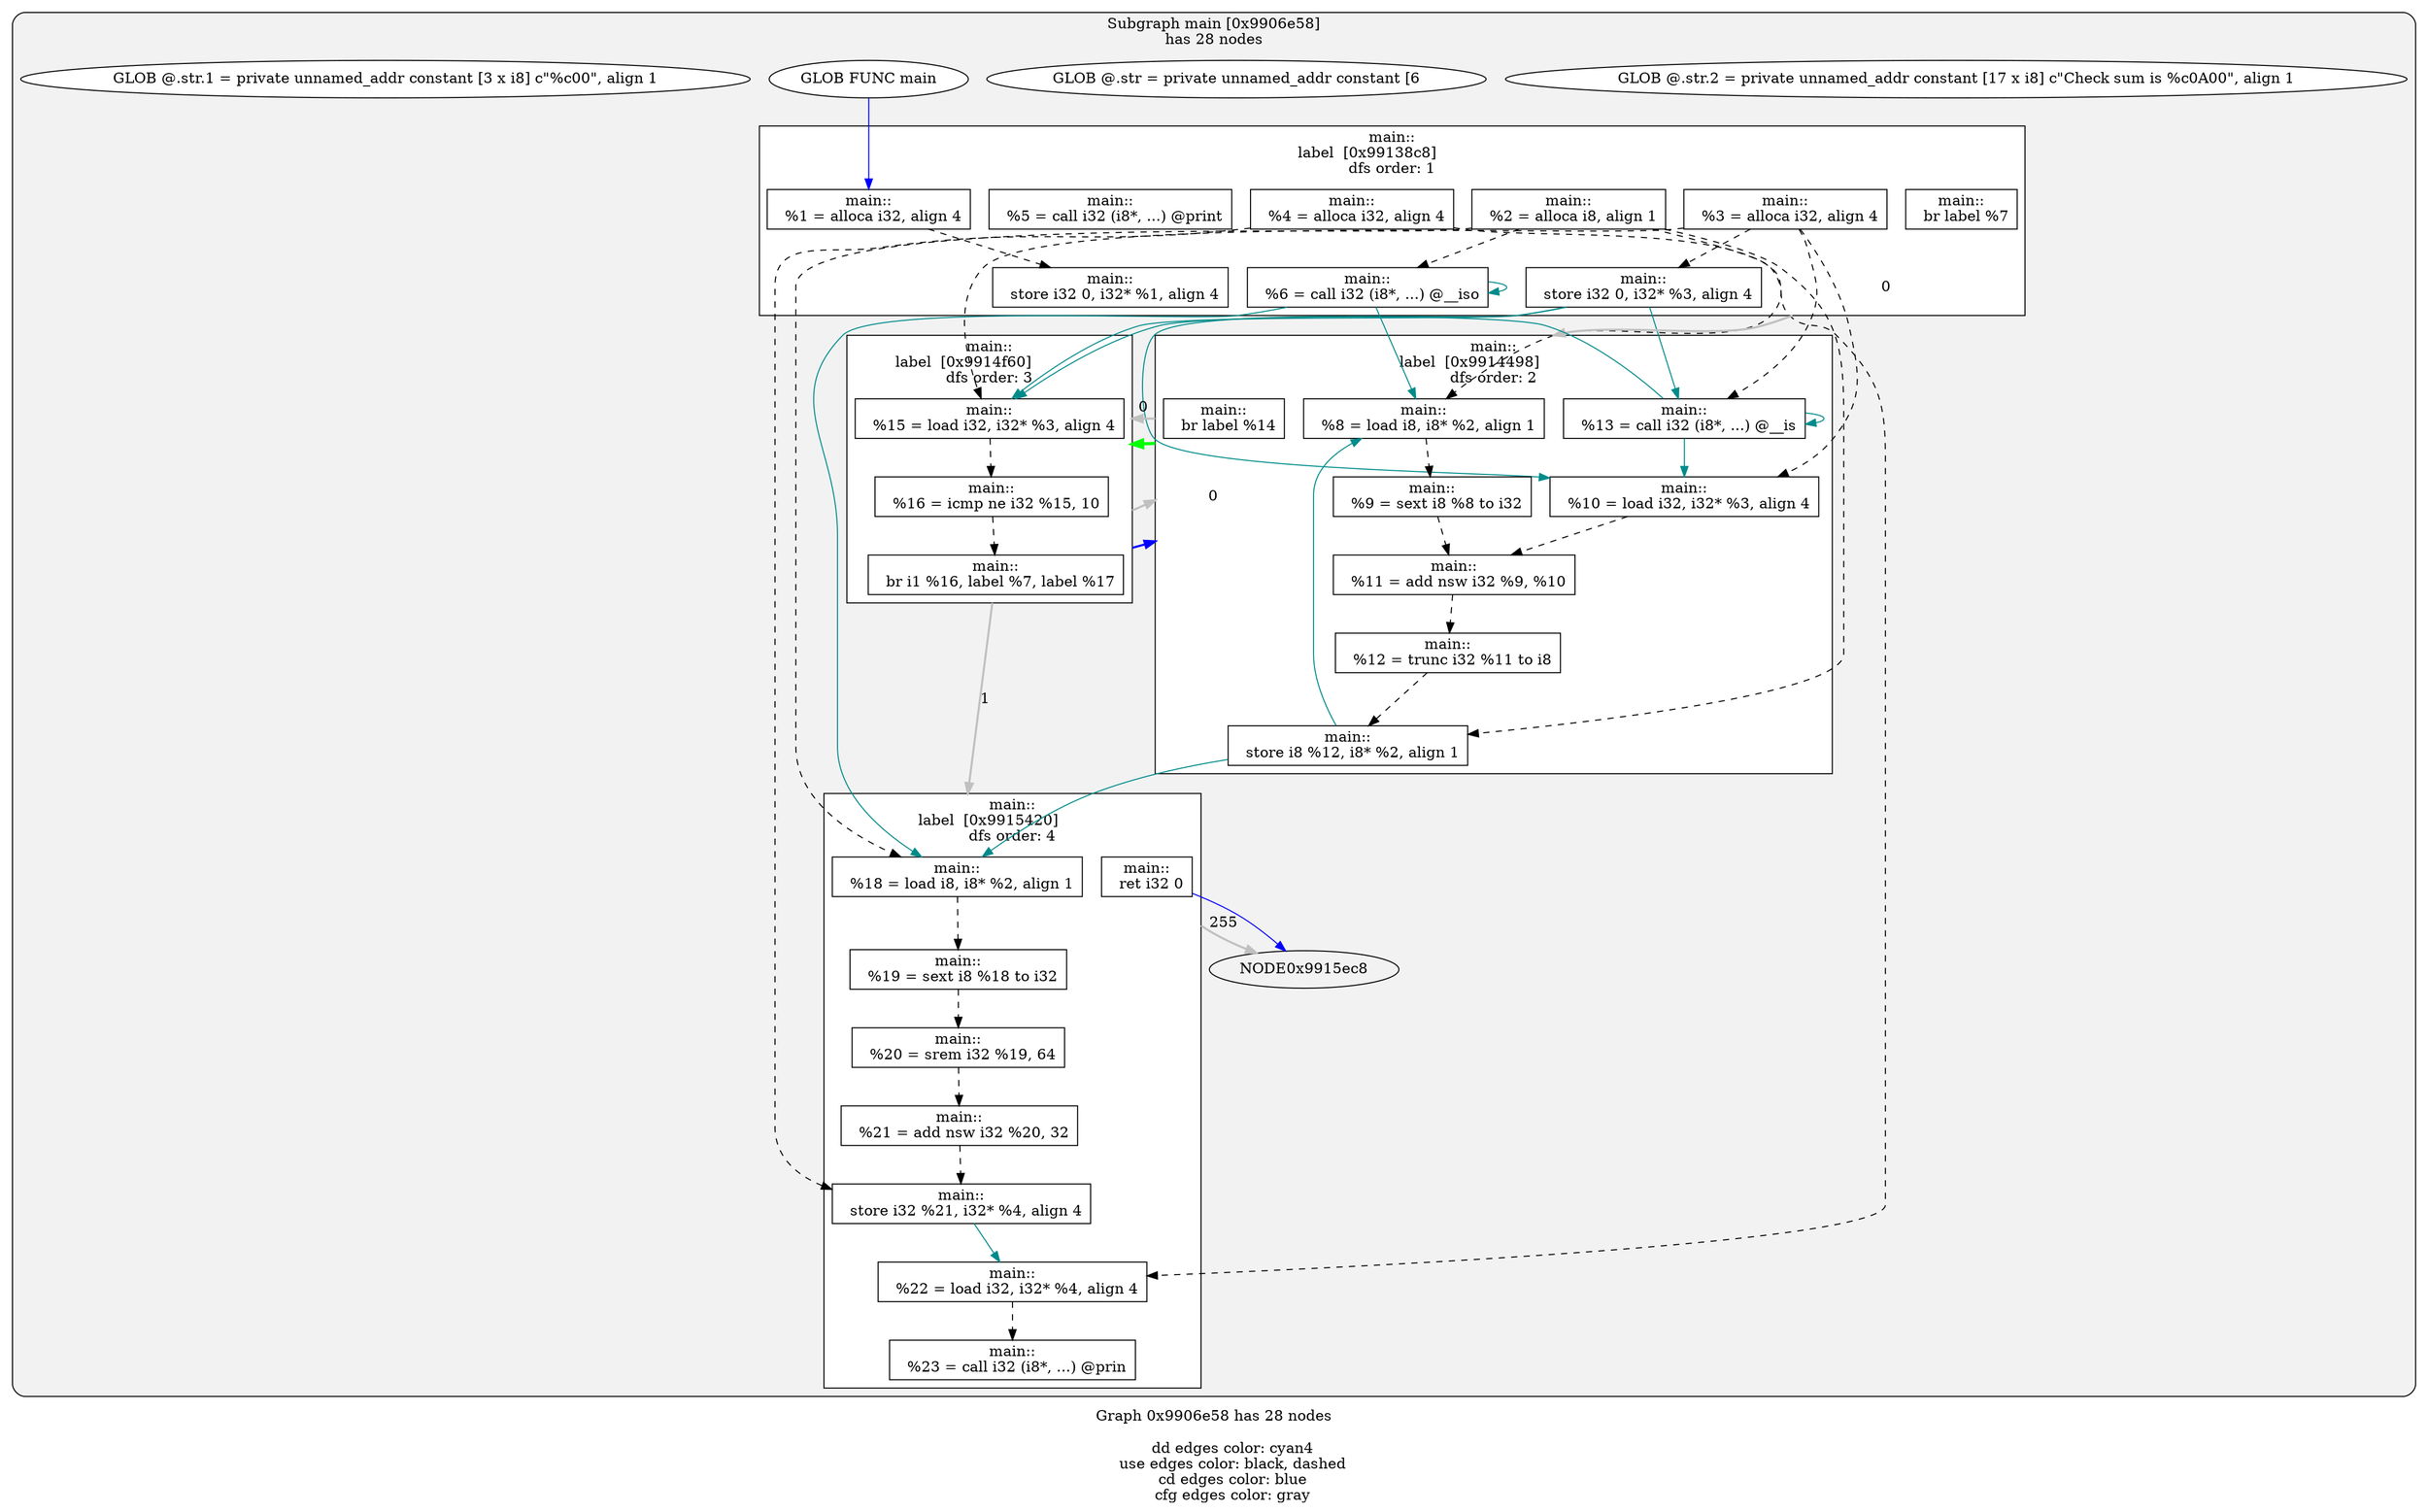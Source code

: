 digraph "DependenceGraph" {
	compound=true label="Graph 0x9906e58 has 28 nodes\n
	dd edges color: cyan4
	use edges color: black, dashed
	cd edges color: blue
	cfg edges color: gray"

	/* subgraph 0x9906e58 nodes */
	subgraph cluster_0x9906e58 {
		style="filled, rounded" fillcolor=gray95
		label="Subgraph main [0x9906e58]\nhas 28 nodes
"
		/* Basic Block main::
label  [0x99138c8] */
		subgraph cluster_bb_0x99138c8 {
			style=filled fillcolor=white
			label="main::
label  [0x99138c8]		\ndfs order: 1"
			NODE0x99139d8 [shape=rect label="0x9907bf4"]
			NODE0x9913af8 [shape=rect label="0x990e1ac"]
			NODE0x9913c18 [shape=rect label="0x990b9a4"]
			NODE0x9913d38 [shape=rect label="0x990c144"]
			NODE0x9913e58 [shape=rect label="0x990c188"]
			NODE0x9913f88 [shape=rect label="0x990c1c8"]
			NODE0x99140d0 [shape=rect label="0x990c21c"]
			NODE0x9914218 [shape=rect label="0x990c260"]
			NODE0x9914348 [shape=rect label="0x990c294"]
		} /* cluster_bb_0x99138c8 */

		/* Basic Block main::
label  [0x9914498] */
		subgraph cluster_bb_0x9914498 {
			style=filled fillcolor=white
			label="main::
label  [0x9914498]		\ndfs order: 2"
			NODE0x99145a8 [shape=rect label="0x990c2c4"]
			NODE0x99146d8 [shape=rect label="0x990c2fc"]
			NODE0x9914808 [shape=rect label="0x990c32c"]
			NODE0x9914938 [shape=rect label="0x990c370"]
			NODE0x9914a68 [shape=rect label="0x990c3a4"]
			NODE0x9914b98 [shape=rect label="0x990c3e0"]
			NODE0x9914cc8 [shape=rect label="0x990c42c"]
			NODE0x9914e10 [shape=rect label="0x990c464"]
		} /* cluster_bb_0x9914498 */

		/* Basic Block main::
label  [0x9914f60] */
		subgraph cluster_bb_0x9914f60 {
			style=filled fillcolor=white
			label="main::
label  [0x9914f60]		\ndfs order: 3"
			NODE0x9915070 [shape=rect label="0x990c494"]
			NODE0x99151a0 [shape=rect label="0x990c4d8"]
			NODE0x99152d0 [shape=rect label="0x990c524"]
		} /* cluster_bb_0x9914f60 */

		/* Basic Block main::
label  [0x9915420] */
		subgraph cluster_bb_0x9915420 {
			style=filled fillcolor=white
			label="main::
label  [0x9915420]		\ndfs order: 4"
			NODE0x9915530 [shape=rect label="0x990c554"]
			NODE0x9915660 [shape=rect label="0x990b9dc"]
			NODE0x9915790 [shape=rect label="0x990b930"]
			NODE0x99158c0 [shape=rect label="0x990b970"]
			NODE0x99159f0 [shape=rect label="0x990bc80"]
			NODE0x9915b20 [shape=rect label="0x990bcb4"]
			NODE0x9915c50 [shape=rect label="0x990c5a4"]
			NODE0x9915d98 [shape=rect label="0x990c5dc"]
		} /* cluster_bb_0x9915420 */

	NODE0x9914348 -> NODE0x99145a8 [penwidth=2 label="0"  ltail=cluster_bb_0x99138c8  lhead=cluster_bb_0x9914498  color="gray"]
	NODE0x9914e10 -> NODE0x9915070 [penwidth=2 label="0"  ltail=cluster_bb_0x9914498  lhead=cluster_bb_0x9914f60  color="gray"]
	/* post-dominance frontiers */
NODE0x99145a8 -> NODE0x99152d0 [penwidth=3 color=green  ltail=cluster_bb_0x9914498  lhead=cluster_bb_0x9914f60 constraint=false]
	NODE0x99152d0 -> NODE0x99145a8 [penwidth=2 label="0"  ltail=cluster_bb_0x9914f60  lhead=cluster_bb_0x9914498  color="gray"]
	NODE0x99152d0 -> NODE0x9915530 [penwidth=2 label="1"  ltail=cluster_bb_0x9914f60  lhead=cluster_bb_0x9915420  color="gray"]
	NODE0x99152d0 -> NODE0x99145a8 [penwidth=2 color=blue  ltail=cluster_bb_0x9914f60  lhead=cluster_bb_0x9914498]
	NODE0x9915d98 -> NODE0x9915ec8 [penwidth=2 label="255"  ltail=cluster_bb_0x9915420  lhead=cluster_bb_0x9915fc8  color="gray"]
		NODE0x99139d8 [label="main::
  %1 = alloca i32, align 4" style=filled fillcolor=white]
		/* -- node 0x9907bf4
		 * ------------------------------------------- */
		/* DD edges */
		/* USE edges */
		NODE0x99139d8 -> NODE0x9913e58 [color="black" rank=max style="dashed"]
		/* CD edges */
		/* ID edges */
		NODE0x9915790 [label="main::
  %20 = srem i32 %19, 64" style=filled fillcolor=white]
		/* -- node 0x990b930
		 * ------------------------------------------- */
		/* DD edges */
		/* USE edges */
		NODE0x9915790 -> NODE0x99158c0 [color="black" rank=max style="dashed"]
		/* CD edges */
		/* ID edges */
		NODE0x99158c0 [label="main::
  %21 = add nsw i32 %20, 32" style=filled fillcolor=white]
		/* -- node 0x990b970
		 * ------------------------------------------- */
		/* DD edges */
		/* USE edges */
		NODE0x99158c0 -> NODE0x99159f0 [color="black" rank=max style="dashed"]
		/* CD edges */
		/* ID edges */
		NODE0x9913c18 [label="main::
  %3 = alloca i32, align 4" style=filled fillcolor=white]
		/* -- node 0x990b9a4
		 * ------------------------------------------- */
		/* DD edges */
		/* USE edges */
		NODE0x9913c18 -> NODE0x9914218 [color="black" rank=max style="dashed"]
		NODE0x9913c18 -> NODE0x9914808 [color="black" rank=max style="dashed"]
		NODE0x9913c18 -> NODE0x9914cc8 [color="black" rank=max style="dashed"]
		NODE0x9913c18 -> NODE0x9915070 [color="black" rank=max style="dashed"]
		/* CD edges */
		/* ID edges */
		NODE0x9915660 [label="main::
  %19 = sext i8 %18 to i32" style=filled fillcolor=white]
		/* -- node 0x990b9dc
		 * ------------------------------------------- */
		/* DD edges */
		/* USE edges */
		NODE0x9915660 -> NODE0x9915790 [color="black" rank=max style="dashed"]
		/* CD edges */
		/* ID edges */
		NODE0x99159f0 [label="main::
  store i32 %21, i32* %4, align 4" style=filled fillcolor=white]
		/* -- node 0x990bc80
		 * ------------------------------------------- */
		/* DD edges */
		NODE0x99159f0 -> NODE0x9915b20 [color="cyan4" rank=max]
		/* USE edges */
		/* CD edges */
		/* ID edges */
		NODE0x9915b20 [label="main::
  %22 = load i32, i32* %4, align 4" style=filled fillcolor=white]
		/* -- node 0x990bcb4
		 * ------------------------------------------- */
		/* DD edges */
		/* USE edges */
		NODE0x9915b20 -> NODE0x9915c50 [color="black" rank=max style="dashed"]
		/* CD edges */
		/* ID edges */
		NODE0x9913d38 [label="main::
  %4 = alloca i32, align 4" style=filled fillcolor=white]
		/* -- node 0x990c144
		 * ------------------------------------------- */
		/* DD edges */
		/* USE edges */
		NODE0x9913d38 -> NODE0x99159f0 [color="black" rank=max style="dashed"]
		NODE0x9913d38 -> NODE0x9915b20 [color="black" rank=max style="dashed"]
		/* CD edges */
		/* ID edges */
		NODE0x9913e58 [label="main::
  store i32 0, i32* %1, align 4" style=filled fillcolor=white]
		/* -- node 0x990c188
		 * ------------------------------------------- */
		/* DD edges */
		/* USE edges */
		/* CD edges */
		/* ID edges */
		NODE0x9913f88 [label="main::
  %5 = call i32 (i8*, ...) @print" style=filled fillcolor=white]
		/* -- node 0x990c1c8
		 * ------------------------------------------- */
		/* DD edges */
		/* USE edges */
		/* CD edges */
		/* ID edges */
		NODE0x99140d0 [label="main::
  %6 = call i32 (i8*, ...) @__iso" style=filled fillcolor=white]
		/* -- node 0x990c21c
		 * ------------------------------------------- */
		/* DD edges */
		NODE0x99140d0 -> NODE0x99140d0 [color="cyan4" rank=max]
		NODE0x99140d0 -> NODE0x99145a8 [color="cyan4" rank=max]
		NODE0x99140d0 -> NODE0x9915530 [color="cyan4" rank=max]
		/* USE edges */
		/* CD edges */
		/* ID edges */
		NODE0x9914218 [label="main::
  store i32 0, i32* %3, align 4" style=filled fillcolor=white]
		/* -- node 0x990c260
		 * ------------------------------------------- */
		/* DD edges */
		NODE0x9914218 -> NODE0x9914808 [color="cyan4" rank=max]
		NODE0x9914218 -> NODE0x9914cc8 [color="cyan4" rank=max]
		NODE0x9914218 -> NODE0x9915070 [color="cyan4" rank=max]
		/* USE edges */
		/* CD edges */
		/* ID edges */
		NODE0x9914348 [label="main::
  br label %7" style=filled fillcolor=white]
		/* -- node 0x990c294
		 * ------------------------------------------- */
		/* DD edges */
		/* USE edges */
		/* CD edges */
		/* ID edges */
		NODE0x99145a8 [label="main::
  %8 = load i8, i8* %2, align 1" style=filled fillcolor=white]
		/* -- node 0x990c2c4
		 * ------------------------------------------- */
		/* DD edges */
		/* USE edges */
		NODE0x99145a8 -> NODE0x99146d8 [color="black" rank=max style="dashed"]
		/* CD edges */
		/* ID edges */
		NODE0x99146d8 [label="main::
  %9 = sext i8 %8 to i32" style=filled fillcolor=white]
		/* -- node 0x990c2fc
		 * ------------------------------------------- */
		/* DD edges */
		/* USE edges */
		NODE0x99146d8 -> NODE0x9914938 [color="black" rank=max style="dashed"]
		/* CD edges */
		/* ID edges */
		NODE0x9914808 [label="main::
  %10 = load i32, i32* %3, align 4" style=filled fillcolor=white]
		/* -- node 0x990c32c
		 * ------------------------------------------- */
		/* DD edges */
		/* USE edges */
		NODE0x9914808 -> NODE0x9914938 [color="black" rank=max style="dashed"]
		/* CD edges */
		/* ID edges */
		NODE0x9914938 [label="main::
  %11 = add nsw i32 %9, %10" style=filled fillcolor=white]
		/* -- node 0x990c370
		 * ------------------------------------------- */
		/* DD edges */
		/* USE edges */
		NODE0x9914938 -> NODE0x9914a68 [color="black" rank=max style="dashed"]
		/* CD edges */
		/* ID edges */
		NODE0x9914a68 [label="main::
  %12 = trunc i32 %11 to i8" style=filled fillcolor=white]
		/* -- node 0x990c3a4
		 * ------------------------------------------- */
		/* DD edges */
		/* USE edges */
		NODE0x9914a68 -> NODE0x9914b98 [color="black" rank=max style="dashed"]
		/* CD edges */
		/* ID edges */
		NODE0x9914b98 [label="main::
  store i8 %12, i8* %2, align 1" style=filled fillcolor=white]
		/* -- node 0x990c3e0
		 * ------------------------------------------- */
		/* DD edges */
		NODE0x9914b98 -> NODE0x99145a8 [color="cyan4" rank=max]
		NODE0x9914b98 -> NODE0x9915530 [color="cyan4" rank=max]
		/* USE edges */
		/* CD edges */
		/* ID edges */
		NODE0x9914cc8 [label="main::
  %13 = call i32 (i8*, ...) @__is" style=filled fillcolor=white]
		/* -- node 0x990c42c
		 * ------------------------------------------- */
		/* DD edges */
		NODE0x9914cc8 -> NODE0x9914808 [color="cyan4" rank=max]
		NODE0x9914cc8 -> NODE0x9914cc8 [color="cyan4" rank=max]
		NODE0x9914cc8 -> NODE0x9915070 [color="cyan4" rank=max]
		/* USE edges */
		/* CD edges */
		/* ID edges */
		NODE0x9914e10 [label="main::
  br label %14" style=filled fillcolor=white]
		/* -- node 0x990c464
		 * ------------------------------------------- */
		/* DD edges */
		/* USE edges */
		/* CD edges */
		/* ID edges */
		NODE0x9915070 [label="main::
  %15 = load i32, i32* %3, align 4" style=filled fillcolor=white]
		/* -- node 0x990c494
		 * ------------------------------------------- */
		/* DD edges */
		/* USE edges */
		NODE0x9915070 -> NODE0x99151a0 [color="black" rank=max style="dashed"]
		/* CD edges */
		/* ID edges */
		NODE0x99151a0 [label="main::
  %16 = icmp ne i32 %15, 10" style=filled fillcolor=white]
		/* -- node 0x990c4d8
		 * ------------------------------------------- */
		/* DD edges */
		/* USE edges */
		NODE0x99151a0 -> NODE0x99152d0 [color="black" rank=max style="dashed"]
		/* CD edges */
		/* ID edges */
		NODE0x99152d0 [label="main::
  br i1 %16, label %7, label %17" style=filled fillcolor=white]
		/* -- node 0x990c524
		 * ------------------------------------------- */
		/* DD edges */
		/* USE edges */
		/* CD edges */
		/* ID edges */
		NODE0x9915530 [label="main::
  %18 = load i8, i8* %2, align 1" style=filled fillcolor=white]
		/* -- node 0x990c554
		 * ------------------------------------------- */
		/* DD edges */
		/* USE edges */
		NODE0x9915530 -> NODE0x9915660 [color="black" rank=max style="dashed"]
		/* CD edges */
		/* ID edges */
		NODE0x9915c50 [label="main::
  %23 = call i32 (i8*, ...) @prin" style=filled fillcolor=white]
		/* -- node 0x990c5a4
		 * ------------------------------------------- */
		/* DD edges */
		/* USE edges */
		/* CD edges */
		/* ID edges */
		NODE0x9915d98 [label="main::
  ret i32 0" style=filled fillcolor=white]
		/* -- node 0x990c5dc
		 * ------------------------------------------- */
		/* DD edges */
		/* USE edges */
		/* CD edges */
		NODE0x9915d98 -> NODE0x9915ec8 [color="blue"]
		/* ID edges */
		NODE0x9913af8 [label="main::
  %2 = alloca i8, align 1" style=filled fillcolor=white]
		/* -- node 0x990e1ac
		 * ------------------------------------------- */
		/* DD edges */
		/* USE edges */
		NODE0x9913af8 -> NODE0x99140d0 [color="black" rank=max style="dashed"]
		NODE0x9913af8 -> NODE0x99145a8 [color="black" rank=max style="dashed"]
		NODE0x9913af8 -> NODE0x9914b98 [color="black" rank=max style="dashed"]
		NODE0x9913af8 -> NODE0x9915530 [color="black" rank=max style="dashed"]
		/* CD edges */
		/* ID edges */
		NODE0x99136c8 [label="GLOB @.str.2 = private unnamed_addr constant [17 x i8] c\"Check sum is %c\0A\00\", align 1" style=filled fillcolor=white]
		/* -- node 0x9907a9c
		 * ------------------------------------------- */
		/* DD edges */
		/* USE edges */
		/* CD edges */
		/* ID edges */
		NODE0x99134c8 [label="GLOB @.str = private unnamed_addr constant [6" style=filled fillcolor=white]
		/* -- node 0x9907b44
		 * ------------------------------------------- */
		/* DD edges */
		/* USE edges */
		/* CD edges */
		/* ID edges */
		NODE0x99137c8 [label="GLOB FUNC main" style=filled fillcolor=white]
		/* -- node 0x9907b9c
		 * ------------------------------------------- */
		/* DD edges */
		/* USE edges */
		/* CD edges */
		NODE0x99137c8 -> NODE0x99139d8 [color="blue"]
		/* ID edges */
		NODE0x99135c8 [label="GLOB @.str.1 = private unnamed_addr constant [3 x i8] c\"%c\00\", align 1" style=filled fillcolor=white]
		/* -- node 0x9907fc4
		 * ------------------------------------------- */
		/* DD edges */
		/* USE edges */
		/* CD edges */
		/* ID edges */
	}
}
